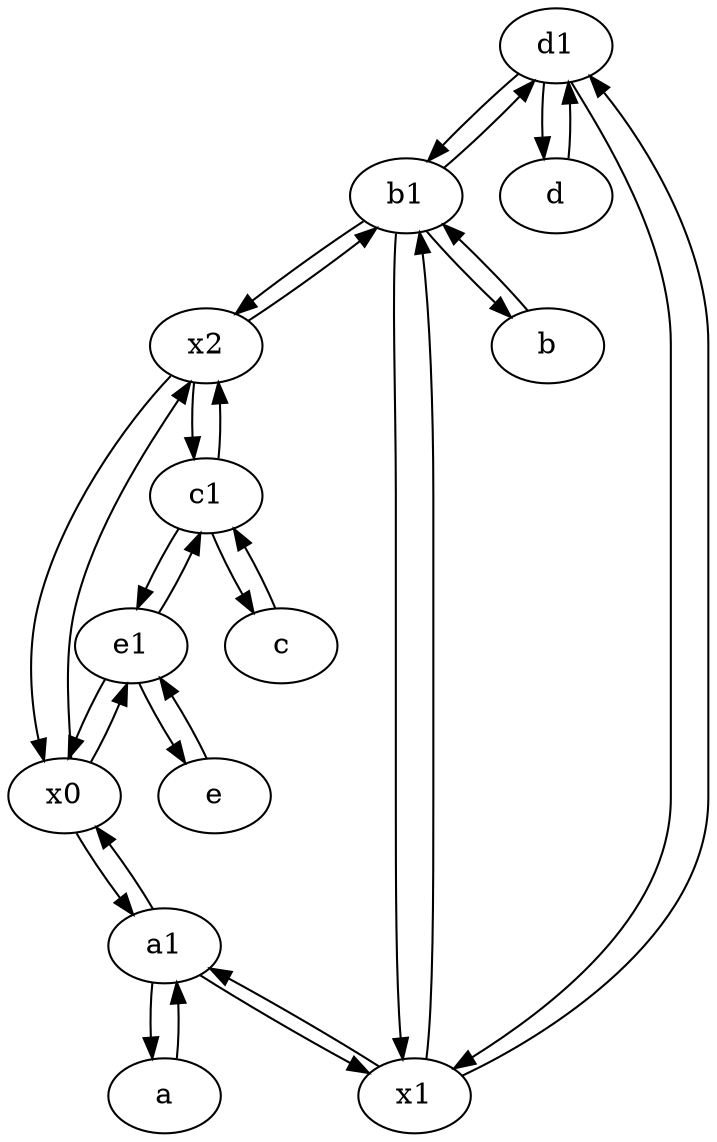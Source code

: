 digraph  {
	d1 [pos="25,30!"];
	e1 [pos="25,45!"];
	b1 [pos="45,20!"];
	x2;
	d [pos="20,30!"];
	x1;
	a1 [pos="40,15!"];
	x0;
	a [pos="40,10!"];
	e [pos="30,50!"];
	b [pos="50,20!"];
	c1 [pos="30,15!"];
	c [pos="20,10!"];
	a1 -> x1;
	x1 -> d1;
	a1 -> x0;
	x1 -> a1;
	x2 -> b1;
	e1 -> e;
	x2 -> x0;
	a1 -> a;
	d1 -> d;
	b1 -> x2;
	c1 -> c;
	c1 -> e1;
	d1 -> x1;
	x0 -> x2;
	c1 -> x2;
	x0 -> e1;
	d -> d1;
	e1 -> x0;
	e1 -> c1;
	x1 -> b1;
	b1 -> x1;
	d1 -> b1;
	b1 -> b;
	a -> a1;
	x0 -> a1;
	b1 -> d1;
	x2 -> c1;
	c -> c1;
	b -> b1;
	e -> e1;

	}